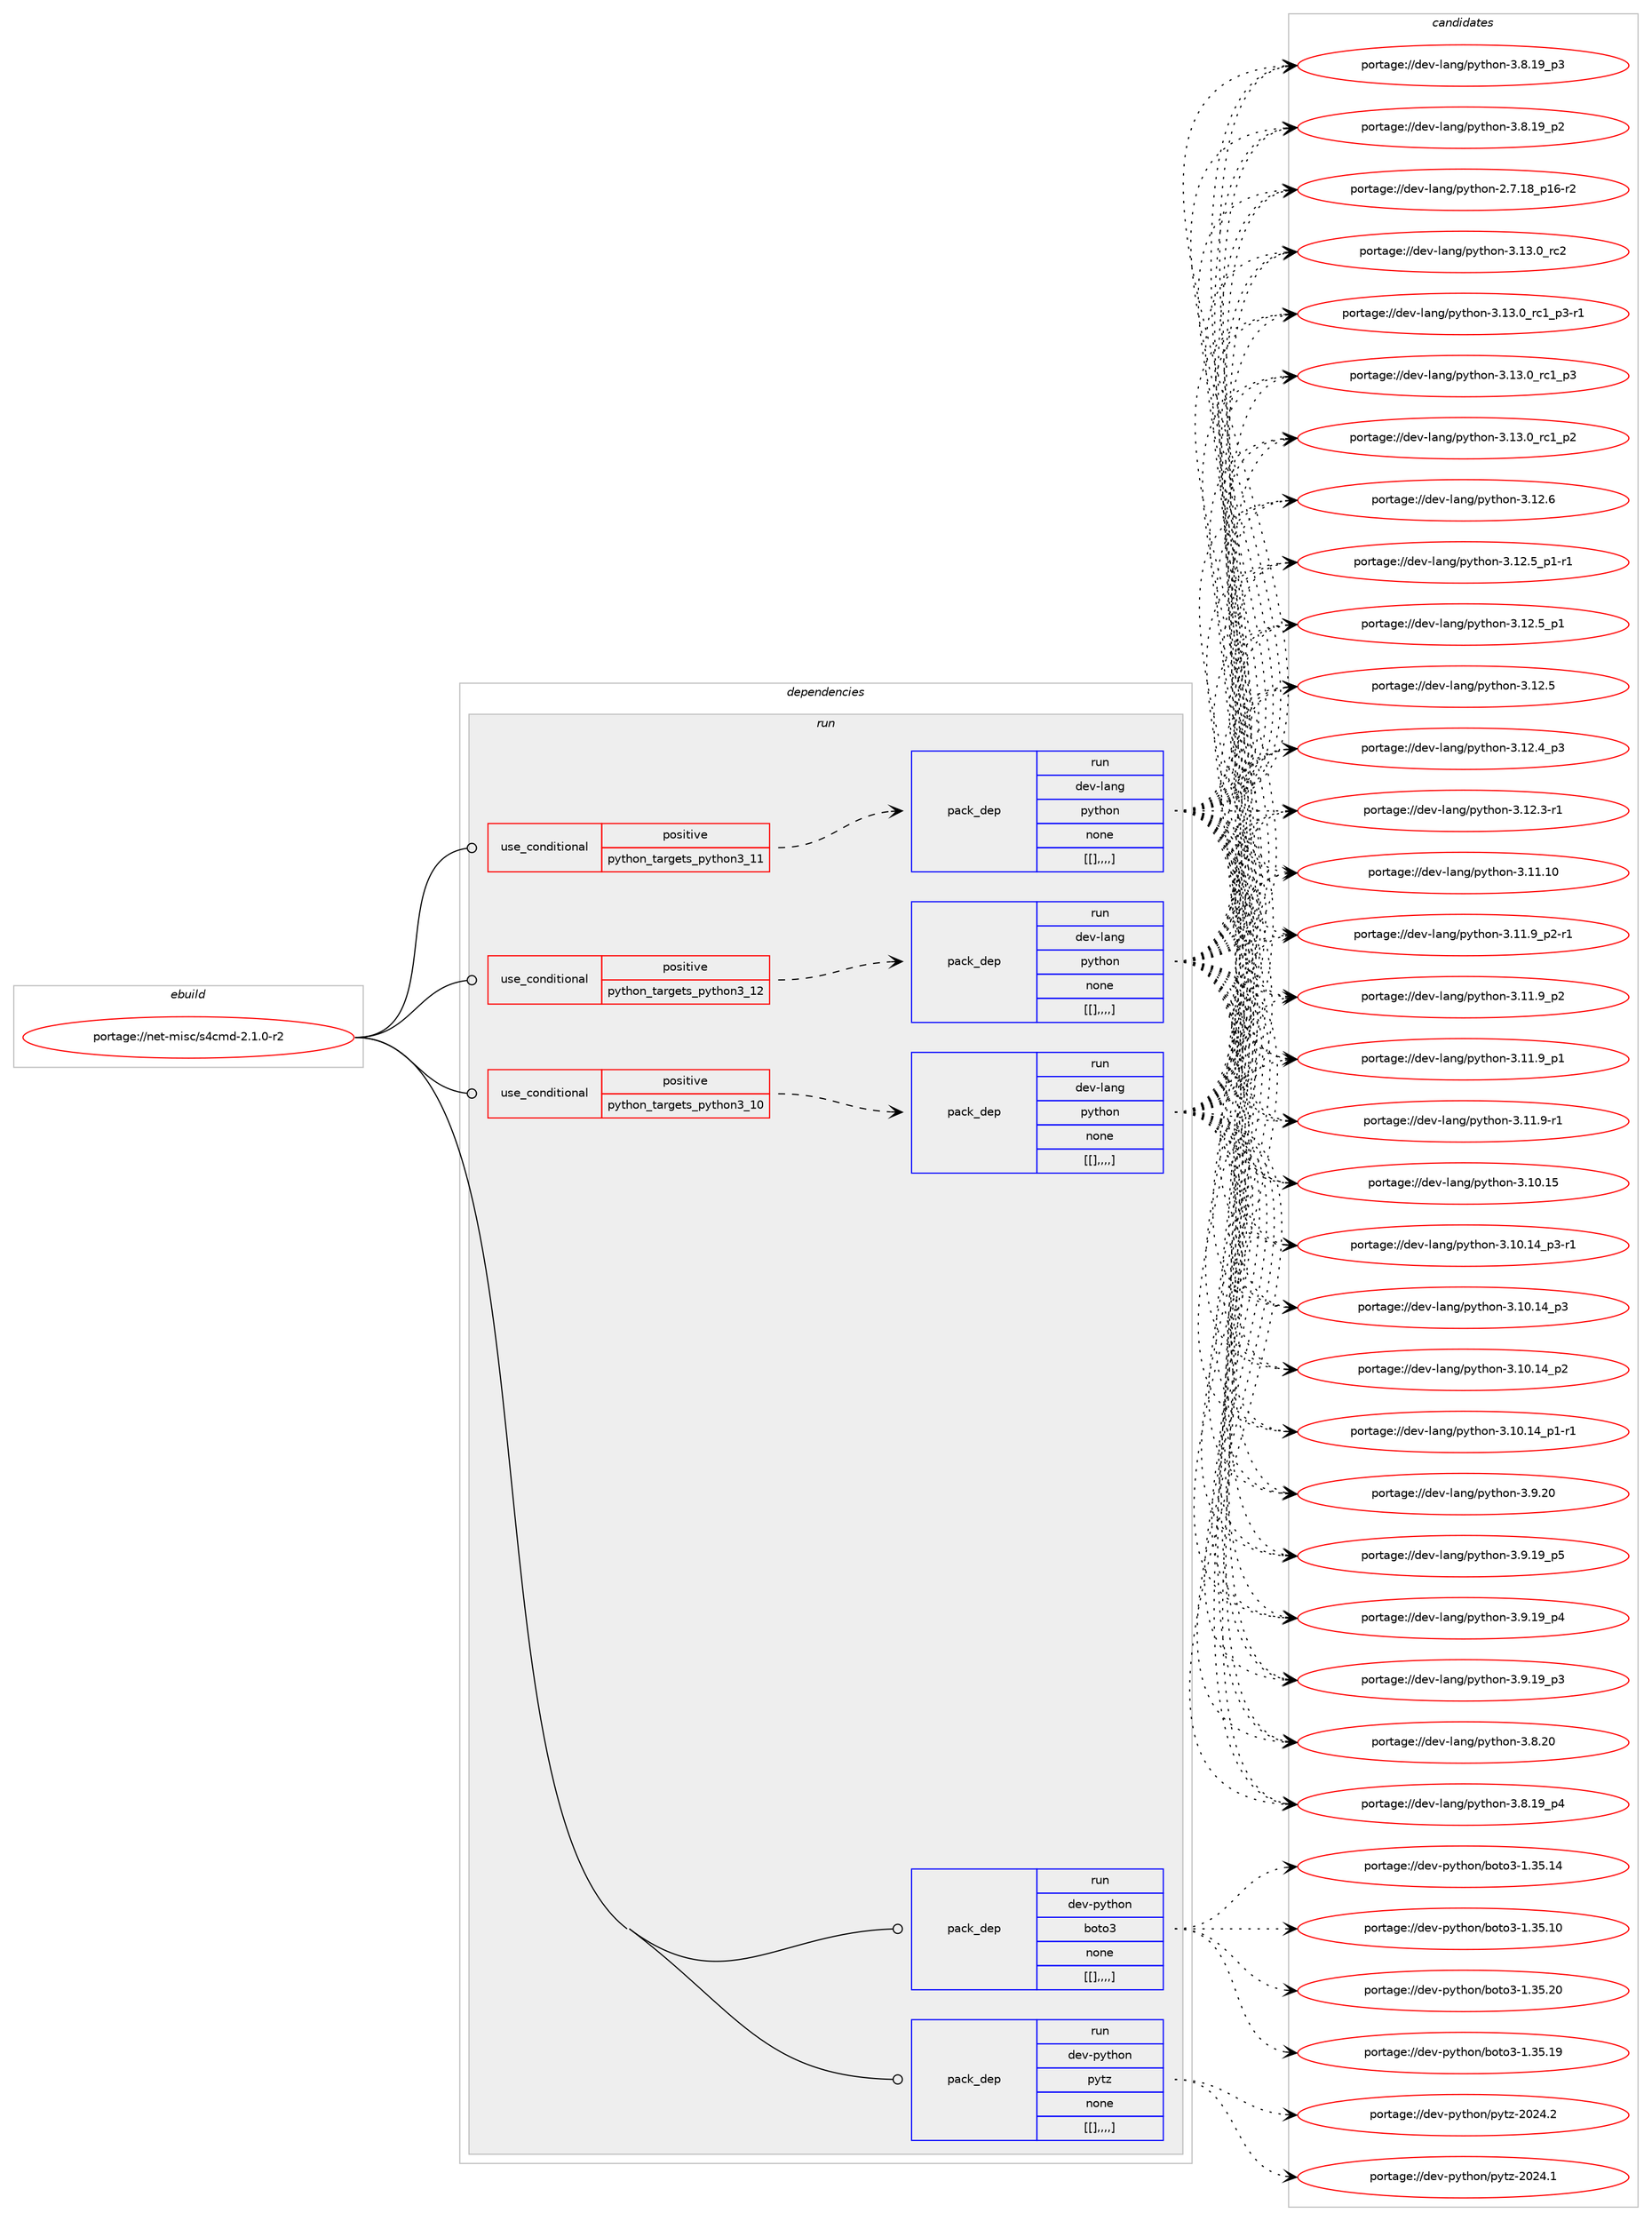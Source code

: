 digraph prolog {

# *************
# Graph options
# *************

newrank=true;
concentrate=true;
compound=true;
graph [rankdir=LR,fontname=Helvetica,fontsize=10,ranksep=1.5];#, ranksep=2.5, nodesep=0.2];
edge  [arrowhead=vee];
node  [fontname=Helvetica,fontsize=10];

# **********
# The ebuild
# **********

subgraph cluster_leftcol {
color=gray;
label=<<i>ebuild</i>>;
id [label="portage://net-misc/s4cmd-2.1.0-r2", color=red, width=4, href="../net-misc/s4cmd-2.1.0-r2.svg"];
}

# ****************
# The dependencies
# ****************

subgraph cluster_midcol {
color=gray;
label=<<i>dependencies</i>>;
subgraph cluster_compile {
fillcolor="#eeeeee";
style=filled;
label=<<i>compile</i>>;
}
subgraph cluster_compileandrun {
fillcolor="#eeeeee";
style=filled;
label=<<i>compile and run</i>>;
}
subgraph cluster_run {
fillcolor="#eeeeee";
style=filled;
label=<<i>run</i>>;
subgraph cond102963 {
dependency392184 [label=<<TABLE BORDER="0" CELLBORDER="1" CELLSPACING="0" CELLPADDING="4"><TR><TD ROWSPAN="3" CELLPADDING="10">use_conditional</TD></TR><TR><TD>positive</TD></TR><TR><TD>python_targets_python3_10</TD></TR></TABLE>>, shape=none, color=red];
subgraph pack286362 {
dependency392185 [label=<<TABLE BORDER="0" CELLBORDER="1" CELLSPACING="0" CELLPADDING="4" WIDTH="220"><TR><TD ROWSPAN="6" CELLPADDING="30">pack_dep</TD></TR><TR><TD WIDTH="110">run</TD></TR><TR><TD>dev-lang</TD></TR><TR><TD>python</TD></TR><TR><TD>none</TD></TR><TR><TD>[[],,,,]</TD></TR></TABLE>>, shape=none, color=blue];
}
dependency392184:e -> dependency392185:w [weight=20,style="dashed",arrowhead="vee"];
}
id:e -> dependency392184:w [weight=20,style="solid",arrowhead="odot"];
subgraph cond102964 {
dependency392186 [label=<<TABLE BORDER="0" CELLBORDER="1" CELLSPACING="0" CELLPADDING="4"><TR><TD ROWSPAN="3" CELLPADDING="10">use_conditional</TD></TR><TR><TD>positive</TD></TR><TR><TD>python_targets_python3_11</TD></TR></TABLE>>, shape=none, color=red];
subgraph pack286363 {
dependency392187 [label=<<TABLE BORDER="0" CELLBORDER="1" CELLSPACING="0" CELLPADDING="4" WIDTH="220"><TR><TD ROWSPAN="6" CELLPADDING="30">pack_dep</TD></TR><TR><TD WIDTH="110">run</TD></TR><TR><TD>dev-lang</TD></TR><TR><TD>python</TD></TR><TR><TD>none</TD></TR><TR><TD>[[],,,,]</TD></TR></TABLE>>, shape=none, color=blue];
}
dependency392186:e -> dependency392187:w [weight=20,style="dashed",arrowhead="vee"];
}
id:e -> dependency392186:w [weight=20,style="solid",arrowhead="odot"];
subgraph cond102965 {
dependency392188 [label=<<TABLE BORDER="0" CELLBORDER="1" CELLSPACING="0" CELLPADDING="4"><TR><TD ROWSPAN="3" CELLPADDING="10">use_conditional</TD></TR><TR><TD>positive</TD></TR><TR><TD>python_targets_python3_12</TD></TR></TABLE>>, shape=none, color=red];
subgraph pack286364 {
dependency392189 [label=<<TABLE BORDER="0" CELLBORDER="1" CELLSPACING="0" CELLPADDING="4" WIDTH="220"><TR><TD ROWSPAN="6" CELLPADDING="30">pack_dep</TD></TR><TR><TD WIDTH="110">run</TD></TR><TR><TD>dev-lang</TD></TR><TR><TD>python</TD></TR><TR><TD>none</TD></TR><TR><TD>[[],,,,]</TD></TR></TABLE>>, shape=none, color=blue];
}
dependency392188:e -> dependency392189:w [weight=20,style="dashed",arrowhead="vee"];
}
id:e -> dependency392188:w [weight=20,style="solid",arrowhead="odot"];
subgraph pack286365 {
dependency392190 [label=<<TABLE BORDER="0" CELLBORDER="1" CELLSPACING="0" CELLPADDING="4" WIDTH="220"><TR><TD ROWSPAN="6" CELLPADDING="30">pack_dep</TD></TR><TR><TD WIDTH="110">run</TD></TR><TR><TD>dev-python</TD></TR><TR><TD>boto3</TD></TR><TR><TD>none</TD></TR><TR><TD>[[],,,,]</TD></TR></TABLE>>, shape=none, color=blue];
}
id:e -> dependency392190:w [weight=20,style="solid",arrowhead="odot"];
subgraph pack286366 {
dependency392191 [label=<<TABLE BORDER="0" CELLBORDER="1" CELLSPACING="0" CELLPADDING="4" WIDTH="220"><TR><TD ROWSPAN="6" CELLPADDING="30">pack_dep</TD></TR><TR><TD WIDTH="110">run</TD></TR><TR><TD>dev-python</TD></TR><TR><TD>pytz</TD></TR><TR><TD>none</TD></TR><TR><TD>[[],,,,]</TD></TR></TABLE>>, shape=none, color=blue];
}
id:e -> dependency392191:w [weight=20,style="solid",arrowhead="odot"];
}
}

# **************
# The candidates
# **************

subgraph cluster_choices {
rank=same;
color=gray;
label=<<i>candidates</i>>;

subgraph choice286362 {
color=black;
nodesep=1;
choice10010111845108971101034711212111610411111045514649514648951149950 [label="portage://dev-lang/python-3.13.0_rc2", color=red, width=4,href="../dev-lang/python-3.13.0_rc2.svg"];
choice1001011184510897110103471121211161041111104551464951464895114994995112514511449 [label="portage://dev-lang/python-3.13.0_rc1_p3-r1", color=red, width=4,href="../dev-lang/python-3.13.0_rc1_p3-r1.svg"];
choice100101118451089711010347112121116104111110455146495146489511499499511251 [label="portage://dev-lang/python-3.13.0_rc1_p3", color=red, width=4,href="../dev-lang/python-3.13.0_rc1_p3.svg"];
choice100101118451089711010347112121116104111110455146495146489511499499511250 [label="portage://dev-lang/python-3.13.0_rc1_p2", color=red, width=4,href="../dev-lang/python-3.13.0_rc1_p2.svg"];
choice10010111845108971101034711212111610411111045514649504654 [label="portage://dev-lang/python-3.12.6", color=red, width=4,href="../dev-lang/python-3.12.6.svg"];
choice1001011184510897110103471121211161041111104551464950465395112494511449 [label="portage://dev-lang/python-3.12.5_p1-r1", color=red, width=4,href="../dev-lang/python-3.12.5_p1-r1.svg"];
choice100101118451089711010347112121116104111110455146495046539511249 [label="portage://dev-lang/python-3.12.5_p1", color=red, width=4,href="../dev-lang/python-3.12.5_p1.svg"];
choice10010111845108971101034711212111610411111045514649504653 [label="portage://dev-lang/python-3.12.5", color=red, width=4,href="../dev-lang/python-3.12.5.svg"];
choice100101118451089711010347112121116104111110455146495046529511251 [label="portage://dev-lang/python-3.12.4_p3", color=red, width=4,href="../dev-lang/python-3.12.4_p3.svg"];
choice100101118451089711010347112121116104111110455146495046514511449 [label="portage://dev-lang/python-3.12.3-r1", color=red, width=4,href="../dev-lang/python-3.12.3-r1.svg"];
choice1001011184510897110103471121211161041111104551464949464948 [label="portage://dev-lang/python-3.11.10", color=red, width=4,href="../dev-lang/python-3.11.10.svg"];
choice1001011184510897110103471121211161041111104551464949465795112504511449 [label="portage://dev-lang/python-3.11.9_p2-r1", color=red, width=4,href="../dev-lang/python-3.11.9_p2-r1.svg"];
choice100101118451089711010347112121116104111110455146494946579511250 [label="portage://dev-lang/python-3.11.9_p2", color=red, width=4,href="../dev-lang/python-3.11.9_p2.svg"];
choice100101118451089711010347112121116104111110455146494946579511249 [label="portage://dev-lang/python-3.11.9_p1", color=red, width=4,href="../dev-lang/python-3.11.9_p1.svg"];
choice100101118451089711010347112121116104111110455146494946574511449 [label="portage://dev-lang/python-3.11.9-r1", color=red, width=4,href="../dev-lang/python-3.11.9-r1.svg"];
choice1001011184510897110103471121211161041111104551464948464953 [label="portage://dev-lang/python-3.10.15", color=red, width=4,href="../dev-lang/python-3.10.15.svg"];
choice100101118451089711010347112121116104111110455146494846495295112514511449 [label="portage://dev-lang/python-3.10.14_p3-r1", color=red, width=4,href="../dev-lang/python-3.10.14_p3-r1.svg"];
choice10010111845108971101034711212111610411111045514649484649529511251 [label="portage://dev-lang/python-3.10.14_p3", color=red, width=4,href="../dev-lang/python-3.10.14_p3.svg"];
choice10010111845108971101034711212111610411111045514649484649529511250 [label="portage://dev-lang/python-3.10.14_p2", color=red, width=4,href="../dev-lang/python-3.10.14_p2.svg"];
choice100101118451089711010347112121116104111110455146494846495295112494511449 [label="portage://dev-lang/python-3.10.14_p1-r1", color=red, width=4,href="../dev-lang/python-3.10.14_p1-r1.svg"];
choice10010111845108971101034711212111610411111045514657465048 [label="portage://dev-lang/python-3.9.20", color=red, width=4,href="../dev-lang/python-3.9.20.svg"];
choice100101118451089711010347112121116104111110455146574649579511253 [label="portage://dev-lang/python-3.9.19_p5", color=red, width=4,href="../dev-lang/python-3.9.19_p5.svg"];
choice100101118451089711010347112121116104111110455146574649579511252 [label="portage://dev-lang/python-3.9.19_p4", color=red, width=4,href="../dev-lang/python-3.9.19_p4.svg"];
choice100101118451089711010347112121116104111110455146574649579511251 [label="portage://dev-lang/python-3.9.19_p3", color=red, width=4,href="../dev-lang/python-3.9.19_p3.svg"];
choice10010111845108971101034711212111610411111045514656465048 [label="portage://dev-lang/python-3.8.20", color=red, width=4,href="../dev-lang/python-3.8.20.svg"];
choice100101118451089711010347112121116104111110455146564649579511252 [label="portage://dev-lang/python-3.8.19_p4", color=red, width=4,href="../dev-lang/python-3.8.19_p4.svg"];
choice100101118451089711010347112121116104111110455146564649579511251 [label="portage://dev-lang/python-3.8.19_p3", color=red, width=4,href="../dev-lang/python-3.8.19_p3.svg"];
choice100101118451089711010347112121116104111110455146564649579511250 [label="portage://dev-lang/python-3.8.19_p2", color=red, width=4,href="../dev-lang/python-3.8.19_p2.svg"];
choice100101118451089711010347112121116104111110455046554649569511249544511450 [label="portage://dev-lang/python-2.7.18_p16-r2", color=red, width=4,href="../dev-lang/python-2.7.18_p16-r2.svg"];
dependency392185:e -> choice10010111845108971101034711212111610411111045514649514648951149950:w [style=dotted,weight="100"];
dependency392185:e -> choice1001011184510897110103471121211161041111104551464951464895114994995112514511449:w [style=dotted,weight="100"];
dependency392185:e -> choice100101118451089711010347112121116104111110455146495146489511499499511251:w [style=dotted,weight="100"];
dependency392185:e -> choice100101118451089711010347112121116104111110455146495146489511499499511250:w [style=dotted,weight="100"];
dependency392185:e -> choice10010111845108971101034711212111610411111045514649504654:w [style=dotted,weight="100"];
dependency392185:e -> choice1001011184510897110103471121211161041111104551464950465395112494511449:w [style=dotted,weight="100"];
dependency392185:e -> choice100101118451089711010347112121116104111110455146495046539511249:w [style=dotted,weight="100"];
dependency392185:e -> choice10010111845108971101034711212111610411111045514649504653:w [style=dotted,weight="100"];
dependency392185:e -> choice100101118451089711010347112121116104111110455146495046529511251:w [style=dotted,weight="100"];
dependency392185:e -> choice100101118451089711010347112121116104111110455146495046514511449:w [style=dotted,weight="100"];
dependency392185:e -> choice1001011184510897110103471121211161041111104551464949464948:w [style=dotted,weight="100"];
dependency392185:e -> choice1001011184510897110103471121211161041111104551464949465795112504511449:w [style=dotted,weight="100"];
dependency392185:e -> choice100101118451089711010347112121116104111110455146494946579511250:w [style=dotted,weight="100"];
dependency392185:e -> choice100101118451089711010347112121116104111110455146494946579511249:w [style=dotted,weight="100"];
dependency392185:e -> choice100101118451089711010347112121116104111110455146494946574511449:w [style=dotted,weight="100"];
dependency392185:e -> choice1001011184510897110103471121211161041111104551464948464953:w [style=dotted,weight="100"];
dependency392185:e -> choice100101118451089711010347112121116104111110455146494846495295112514511449:w [style=dotted,weight="100"];
dependency392185:e -> choice10010111845108971101034711212111610411111045514649484649529511251:w [style=dotted,weight="100"];
dependency392185:e -> choice10010111845108971101034711212111610411111045514649484649529511250:w [style=dotted,weight="100"];
dependency392185:e -> choice100101118451089711010347112121116104111110455146494846495295112494511449:w [style=dotted,weight="100"];
dependency392185:e -> choice10010111845108971101034711212111610411111045514657465048:w [style=dotted,weight="100"];
dependency392185:e -> choice100101118451089711010347112121116104111110455146574649579511253:w [style=dotted,weight="100"];
dependency392185:e -> choice100101118451089711010347112121116104111110455146574649579511252:w [style=dotted,weight="100"];
dependency392185:e -> choice100101118451089711010347112121116104111110455146574649579511251:w [style=dotted,weight="100"];
dependency392185:e -> choice10010111845108971101034711212111610411111045514656465048:w [style=dotted,weight="100"];
dependency392185:e -> choice100101118451089711010347112121116104111110455146564649579511252:w [style=dotted,weight="100"];
dependency392185:e -> choice100101118451089711010347112121116104111110455146564649579511251:w [style=dotted,weight="100"];
dependency392185:e -> choice100101118451089711010347112121116104111110455146564649579511250:w [style=dotted,weight="100"];
dependency392185:e -> choice100101118451089711010347112121116104111110455046554649569511249544511450:w [style=dotted,weight="100"];
}
subgraph choice286363 {
color=black;
nodesep=1;
choice10010111845108971101034711212111610411111045514649514648951149950 [label="portage://dev-lang/python-3.13.0_rc2", color=red, width=4,href="../dev-lang/python-3.13.0_rc2.svg"];
choice1001011184510897110103471121211161041111104551464951464895114994995112514511449 [label="portage://dev-lang/python-3.13.0_rc1_p3-r1", color=red, width=4,href="../dev-lang/python-3.13.0_rc1_p3-r1.svg"];
choice100101118451089711010347112121116104111110455146495146489511499499511251 [label="portage://dev-lang/python-3.13.0_rc1_p3", color=red, width=4,href="../dev-lang/python-3.13.0_rc1_p3.svg"];
choice100101118451089711010347112121116104111110455146495146489511499499511250 [label="portage://dev-lang/python-3.13.0_rc1_p2", color=red, width=4,href="../dev-lang/python-3.13.0_rc1_p2.svg"];
choice10010111845108971101034711212111610411111045514649504654 [label="portage://dev-lang/python-3.12.6", color=red, width=4,href="../dev-lang/python-3.12.6.svg"];
choice1001011184510897110103471121211161041111104551464950465395112494511449 [label="portage://dev-lang/python-3.12.5_p1-r1", color=red, width=4,href="../dev-lang/python-3.12.5_p1-r1.svg"];
choice100101118451089711010347112121116104111110455146495046539511249 [label="portage://dev-lang/python-3.12.5_p1", color=red, width=4,href="../dev-lang/python-3.12.5_p1.svg"];
choice10010111845108971101034711212111610411111045514649504653 [label="portage://dev-lang/python-3.12.5", color=red, width=4,href="../dev-lang/python-3.12.5.svg"];
choice100101118451089711010347112121116104111110455146495046529511251 [label="portage://dev-lang/python-3.12.4_p3", color=red, width=4,href="../dev-lang/python-3.12.4_p3.svg"];
choice100101118451089711010347112121116104111110455146495046514511449 [label="portage://dev-lang/python-3.12.3-r1", color=red, width=4,href="../dev-lang/python-3.12.3-r1.svg"];
choice1001011184510897110103471121211161041111104551464949464948 [label="portage://dev-lang/python-3.11.10", color=red, width=4,href="../dev-lang/python-3.11.10.svg"];
choice1001011184510897110103471121211161041111104551464949465795112504511449 [label="portage://dev-lang/python-3.11.9_p2-r1", color=red, width=4,href="../dev-lang/python-3.11.9_p2-r1.svg"];
choice100101118451089711010347112121116104111110455146494946579511250 [label="portage://dev-lang/python-3.11.9_p2", color=red, width=4,href="../dev-lang/python-3.11.9_p2.svg"];
choice100101118451089711010347112121116104111110455146494946579511249 [label="portage://dev-lang/python-3.11.9_p1", color=red, width=4,href="../dev-lang/python-3.11.9_p1.svg"];
choice100101118451089711010347112121116104111110455146494946574511449 [label="portage://dev-lang/python-3.11.9-r1", color=red, width=4,href="../dev-lang/python-3.11.9-r1.svg"];
choice1001011184510897110103471121211161041111104551464948464953 [label="portage://dev-lang/python-3.10.15", color=red, width=4,href="../dev-lang/python-3.10.15.svg"];
choice100101118451089711010347112121116104111110455146494846495295112514511449 [label="portage://dev-lang/python-3.10.14_p3-r1", color=red, width=4,href="../dev-lang/python-3.10.14_p3-r1.svg"];
choice10010111845108971101034711212111610411111045514649484649529511251 [label="portage://dev-lang/python-3.10.14_p3", color=red, width=4,href="../dev-lang/python-3.10.14_p3.svg"];
choice10010111845108971101034711212111610411111045514649484649529511250 [label="portage://dev-lang/python-3.10.14_p2", color=red, width=4,href="../dev-lang/python-3.10.14_p2.svg"];
choice100101118451089711010347112121116104111110455146494846495295112494511449 [label="portage://dev-lang/python-3.10.14_p1-r1", color=red, width=4,href="../dev-lang/python-3.10.14_p1-r1.svg"];
choice10010111845108971101034711212111610411111045514657465048 [label="portage://dev-lang/python-3.9.20", color=red, width=4,href="../dev-lang/python-3.9.20.svg"];
choice100101118451089711010347112121116104111110455146574649579511253 [label="portage://dev-lang/python-3.9.19_p5", color=red, width=4,href="../dev-lang/python-3.9.19_p5.svg"];
choice100101118451089711010347112121116104111110455146574649579511252 [label="portage://dev-lang/python-3.9.19_p4", color=red, width=4,href="../dev-lang/python-3.9.19_p4.svg"];
choice100101118451089711010347112121116104111110455146574649579511251 [label="portage://dev-lang/python-3.9.19_p3", color=red, width=4,href="../dev-lang/python-3.9.19_p3.svg"];
choice10010111845108971101034711212111610411111045514656465048 [label="portage://dev-lang/python-3.8.20", color=red, width=4,href="../dev-lang/python-3.8.20.svg"];
choice100101118451089711010347112121116104111110455146564649579511252 [label="portage://dev-lang/python-3.8.19_p4", color=red, width=4,href="../dev-lang/python-3.8.19_p4.svg"];
choice100101118451089711010347112121116104111110455146564649579511251 [label="portage://dev-lang/python-3.8.19_p3", color=red, width=4,href="../dev-lang/python-3.8.19_p3.svg"];
choice100101118451089711010347112121116104111110455146564649579511250 [label="portage://dev-lang/python-3.8.19_p2", color=red, width=4,href="../dev-lang/python-3.8.19_p2.svg"];
choice100101118451089711010347112121116104111110455046554649569511249544511450 [label="portage://dev-lang/python-2.7.18_p16-r2", color=red, width=4,href="../dev-lang/python-2.7.18_p16-r2.svg"];
dependency392187:e -> choice10010111845108971101034711212111610411111045514649514648951149950:w [style=dotted,weight="100"];
dependency392187:e -> choice1001011184510897110103471121211161041111104551464951464895114994995112514511449:w [style=dotted,weight="100"];
dependency392187:e -> choice100101118451089711010347112121116104111110455146495146489511499499511251:w [style=dotted,weight="100"];
dependency392187:e -> choice100101118451089711010347112121116104111110455146495146489511499499511250:w [style=dotted,weight="100"];
dependency392187:e -> choice10010111845108971101034711212111610411111045514649504654:w [style=dotted,weight="100"];
dependency392187:e -> choice1001011184510897110103471121211161041111104551464950465395112494511449:w [style=dotted,weight="100"];
dependency392187:e -> choice100101118451089711010347112121116104111110455146495046539511249:w [style=dotted,weight="100"];
dependency392187:e -> choice10010111845108971101034711212111610411111045514649504653:w [style=dotted,weight="100"];
dependency392187:e -> choice100101118451089711010347112121116104111110455146495046529511251:w [style=dotted,weight="100"];
dependency392187:e -> choice100101118451089711010347112121116104111110455146495046514511449:w [style=dotted,weight="100"];
dependency392187:e -> choice1001011184510897110103471121211161041111104551464949464948:w [style=dotted,weight="100"];
dependency392187:e -> choice1001011184510897110103471121211161041111104551464949465795112504511449:w [style=dotted,weight="100"];
dependency392187:e -> choice100101118451089711010347112121116104111110455146494946579511250:w [style=dotted,weight="100"];
dependency392187:e -> choice100101118451089711010347112121116104111110455146494946579511249:w [style=dotted,weight="100"];
dependency392187:e -> choice100101118451089711010347112121116104111110455146494946574511449:w [style=dotted,weight="100"];
dependency392187:e -> choice1001011184510897110103471121211161041111104551464948464953:w [style=dotted,weight="100"];
dependency392187:e -> choice100101118451089711010347112121116104111110455146494846495295112514511449:w [style=dotted,weight="100"];
dependency392187:e -> choice10010111845108971101034711212111610411111045514649484649529511251:w [style=dotted,weight="100"];
dependency392187:e -> choice10010111845108971101034711212111610411111045514649484649529511250:w [style=dotted,weight="100"];
dependency392187:e -> choice100101118451089711010347112121116104111110455146494846495295112494511449:w [style=dotted,weight="100"];
dependency392187:e -> choice10010111845108971101034711212111610411111045514657465048:w [style=dotted,weight="100"];
dependency392187:e -> choice100101118451089711010347112121116104111110455146574649579511253:w [style=dotted,weight="100"];
dependency392187:e -> choice100101118451089711010347112121116104111110455146574649579511252:w [style=dotted,weight="100"];
dependency392187:e -> choice100101118451089711010347112121116104111110455146574649579511251:w [style=dotted,weight="100"];
dependency392187:e -> choice10010111845108971101034711212111610411111045514656465048:w [style=dotted,weight="100"];
dependency392187:e -> choice100101118451089711010347112121116104111110455146564649579511252:w [style=dotted,weight="100"];
dependency392187:e -> choice100101118451089711010347112121116104111110455146564649579511251:w [style=dotted,weight="100"];
dependency392187:e -> choice100101118451089711010347112121116104111110455146564649579511250:w [style=dotted,weight="100"];
dependency392187:e -> choice100101118451089711010347112121116104111110455046554649569511249544511450:w [style=dotted,weight="100"];
}
subgraph choice286364 {
color=black;
nodesep=1;
choice10010111845108971101034711212111610411111045514649514648951149950 [label="portage://dev-lang/python-3.13.0_rc2", color=red, width=4,href="../dev-lang/python-3.13.0_rc2.svg"];
choice1001011184510897110103471121211161041111104551464951464895114994995112514511449 [label="portage://dev-lang/python-3.13.0_rc1_p3-r1", color=red, width=4,href="../dev-lang/python-3.13.0_rc1_p3-r1.svg"];
choice100101118451089711010347112121116104111110455146495146489511499499511251 [label="portage://dev-lang/python-3.13.0_rc1_p3", color=red, width=4,href="../dev-lang/python-3.13.0_rc1_p3.svg"];
choice100101118451089711010347112121116104111110455146495146489511499499511250 [label="portage://dev-lang/python-3.13.0_rc1_p2", color=red, width=4,href="../dev-lang/python-3.13.0_rc1_p2.svg"];
choice10010111845108971101034711212111610411111045514649504654 [label="portage://dev-lang/python-3.12.6", color=red, width=4,href="../dev-lang/python-3.12.6.svg"];
choice1001011184510897110103471121211161041111104551464950465395112494511449 [label="portage://dev-lang/python-3.12.5_p1-r1", color=red, width=4,href="../dev-lang/python-3.12.5_p1-r1.svg"];
choice100101118451089711010347112121116104111110455146495046539511249 [label="portage://dev-lang/python-3.12.5_p1", color=red, width=4,href="../dev-lang/python-3.12.5_p1.svg"];
choice10010111845108971101034711212111610411111045514649504653 [label="portage://dev-lang/python-3.12.5", color=red, width=4,href="../dev-lang/python-3.12.5.svg"];
choice100101118451089711010347112121116104111110455146495046529511251 [label="portage://dev-lang/python-3.12.4_p3", color=red, width=4,href="../dev-lang/python-3.12.4_p3.svg"];
choice100101118451089711010347112121116104111110455146495046514511449 [label="portage://dev-lang/python-3.12.3-r1", color=red, width=4,href="../dev-lang/python-3.12.3-r1.svg"];
choice1001011184510897110103471121211161041111104551464949464948 [label="portage://dev-lang/python-3.11.10", color=red, width=4,href="../dev-lang/python-3.11.10.svg"];
choice1001011184510897110103471121211161041111104551464949465795112504511449 [label="portage://dev-lang/python-3.11.9_p2-r1", color=red, width=4,href="../dev-lang/python-3.11.9_p2-r1.svg"];
choice100101118451089711010347112121116104111110455146494946579511250 [label="portage://dev-lang/python-3.11.9_p2", color=red, width=4,href="../dev-lang/python-3.11.9_p2.svg"];
choice100101118451089711010347112121116104111110455146494946579511249 [label="portage://dev-lang/python-3.11.9_p1", color=red, width=4,href="../dev-lang/python-3.11.9_p1.svg"];
choice100101118451089711010347112121116104111110455146494946574511449 [label="portage://dev-lang/python-3.11.9-r1", color=red, width=4,href="../dev-lang/python-3.11.9-r1.svg"];
choice1001011184510897110103471121211161041111104551464948464953 [label="portage://dev-lang/python-3.10.15", color=red, width=4,href="../dev-lang/python-3.10.15.svg"];
choice100101118451089711010347112121116104111110455146494846495295112514511449 [label="portage://dev-lang/python-3.10.14_p3-r1", color=red, width=4,href="../dev-lang/python-3.10.14_p3-r1.svg"];
choice10010111845108971101034711212111610411111045514649484649529511251 [label="portage://dev-lang/python-3.10.14_p3", color=red, width=4,href="../dev-lang/python-3.10.14_p3.svg"];
choice10010111845108971101034711212111610411111045514649484649529511250 [label="portage://dev-lang/python-3.10.14_p2", color=red, width=4,href="../dev-lang/python-3.10.14_p2.svg"];
choice100101118451089711010347112121116104111110455146494846495295112494511449 [label="portage://dev-lang/python-3.10.14_p1-r1", color=red, width=4,href="../dev-lang/python-3.10.14_p1-r1.svg"];
choice10010111845108971101034711212111610411111045514657465048 [label="portage://dev-lang/python-3.9.20", color=red, width=4,href="../dev-lang/python-3.9.20.svg"];
choice100101118451089711010347112121116104111110455146574649579511253 [label="portage://dev-lang/python-3.9.19_p5", color=red, width=4,href="../dev-lang/python-3.9.19_p5.svg"];
choice100101118451089711010347112121116104111110455146574649579511252 [label="portage://dev-lang/python-3.9.19_p4", color=red, width=4,href="../dev-lang/python-3.9.19_p4.svg"];
choice100101118451089711010347112121116104111110455146574649579511251 [label="portage://dev-lang/python-3.9.19_p3", color=red, width=4,href="../dev-lang/python-3.9.19_p3.svg"];
choice10010111845108971101034711212111610411111045514656465048 [label="portage://dev-lang/python-3.8.20", color=red, width=4,href="../dev-lang/python-3.8.20.svg"];
choice100101118451089711010347112121116104111110455146564649579511252 [label="portage://dev-lang/python-3.8.19_p4", color=red, width=4,href="../dev-lang/python-3.8.19_p4.svg"];
choice100101118451089711010347112121116104111110455146564649579511251 [label="portage://dev-lang/python-3.8.19_p3", color=red, width=4,href="../dev-lang/python-3.8.19_p3.svg"];
choice100101118451089711010347112121116104111110455146564649579511250 [label="portage://dev-lang/python-3.8.19_p2", color=red, width=4,href="../dev-lang/python-3.8.19_p2.svg"];
choice100101118451089711010347112121116104111110455046554649569511249544511450 [label="portage://dev-lang/python-2.7.18_p16-r2", color=red, width=4,href="../dev-lang/python-2.7.18_p16-r2.svg"];
dependency392189:e -> choice10010111845108971101034711212111610411111045514649514648951149950:w [style=dotted,weight="100"];
dependency392189:e -> choice1001011184510897110103471121211161041111104551464951464895114994995112514511449:w [style=dotted,weight="100"];
dependency392189:e -> choice100101118451089711010347112121116104111110455146495146489511499499511251:w [style=dotted,weight="100"];
dependency392189:e -> choice100101118451089711010347112121116104111110455146495146489511499499511250:w [style=dotted,weight="100"];
dependency392189:e -> choice10010111845108971101034711212111610411111045514649504654:w [style=dotted,weight="100"];
dependency392189:e -> choice1001011184510897110103471121211161041111104551464950465395112494511449:w [style=dotted,weight="100"];
dependency392189:e -> choice100101118451089711010347112121116104111110455146495046539511249:w [style=dotted,weight="100"];
dependency392189:e -> choice10010111845108971101034711212111610411111045514649504653:w [style=dotted,weight="100"];
dependency392189:e -> choice100101118451089711010347112121116104111110455146495046529511251:w [style=dotted,weight="100"];
dependency392189:e -> choice100101118451089711010347112121116104111110455146495046514511449:w [style=dotted,weight="100"];
dependency392189:e -> choice1001011184510897110103471121211161041111104551464949464948:w [style=dotted,weight="100"];
dependency392189:e -> choice1001011184510897110103471121211161041111104551464949465795112504511449:w [style=dotted,weight="100"];
dependency392189:e -> choice100101118451089711010347112121116104111110455146494946579511250:w [style=dotted,weight="100"];
dependency392189:e -> choice100101118451089711010347112121116104111110455146494946579511249:w [style=dotted,weight="100"];
dependency392189:e -> choice100101118451089711010347112121116104111110455146494946574511449:w [style=dotted,weight="100"];
dependency392189:e -> choice1001011184510897110103471121211161041111104551464948464953:w [style=dotted,weight="100"];
dependency392189:e -> choice100101118451089711010347112121116104111110455146494846495295112514511449:w [style=dotted,weight="100"];
dependency392189:e -> choice10010111845108971101034711212111610411111045514649484649529511251:w [style=dotted,weight="100"];
dependency392189:e -> choice10010111845108971101034711212111610411111045514649484649529511250:w [style=dotted,weight="100"];
dependency392189:e -> choice100101118451089711010347112121116104111110455146494846495295112494511449:w [style=dotted,weight="100"];
dependency392189:e -> choice10010111845108971101034711212111610411111045514657465048:w [style=dotted,weight="100"];
dependency392189:e -> choice100101118451089711010347112121116104111110455146574649579511253:w [style=dotted,weight="100"];
dependency392189:e -> choice100101118451089711010347112121116104111110455146574649579511252:w [style=dotted,weight="100"];
dependency392189:e -> choice100101118451089711010347112121116104111110455146574649579511251:w [style=dotted,weight="100"];
dependency392189:e -> choice10010111845108971101034711212111610411111045514656465048:w [style=dotted,weight="100"];
dependency392189:e -> choice100101118451089711010347112121116104111110455146564649579511252:w [style=dotted,weight="100"];
dependency392189:e -> choice100101118451089711010347112121116104111110455146564649579511251:w [style=dotted,weight="100"];
dependency392189:e -> choice100101118451089711010347112121116104111110455146564649579511250:w [style=dotted,weight="100"];
dependency392189:e -> choice100101118451089711010347112121116104111110455046554649569511249544511450:w [style=dotted,weight="100"];
}
subgraph choice286365 {
color=black;
nodesep=1;
choice100101118451121211161041111104798111116111514549465153465048 [label="portage://dev-python/boto3-1.35.20", color=red, width=4,href="../dev-python/boto3-1.35.20.svg"];
choice100101118451121211161041111104798111116111514549465153464957 [label="portage://dev-python/boto3-1.35.19", color=red, width=4,href="../dev-python/boto3-1.35.19.svg"];
choice100101118451121211161041111104798111116111514549465153464952 [label="portage://dev-python/boto3-1.35.14", color=red, width=4,href="../dev-python/boto3-1.35.14.svg"];
choice100101118451121211161041111104798111116111514549465153464948 [label="portage://dev-python/boto3-1.35.10", color=red, width=4,href="../dev-python/boto3-1.35.10.svg"];
dependency392190:e -> choice100101118451121211161041111104798111116111514549465153465048:w [style=dotted,weight="100"];
dependency392190:e -> choice100101118451121211161041111104798111116111514549465153464957:w [style=dotted,weight="100"];
dependency392190:e -> choice100101118451121211161041111104798111116111514549465153464952:w [style=dotted,weight="100"];
dependency392190:e -> choice100101118451121211161041111104798111116111514549465153464948:w [style=dotted,weight="100"];
}
subgraph choice286366 {
color=black;
nodesep=1;
choice100101118451121211161041111104711212111612245504850524650 [label="portage://dev-python/pytz-2024.2", color=red, width=4,href="../dev-python/pytz-2024.2.svg"];
choice100101118451121211161041111104711212111612245504850524649 [label="portage://dev-python/pytz-2024.1", color=red, width=4,href="../dev-python/pytz-2024.1.svg"];
dependency392191:e -> choice100101118451121211161041111104711212111612245504850524650:w [style=dotted,weight="100"];
dependency392191:e -> choice100101118451121211161041111104711212111612245504850524649:w [style=dotted,weight="100"];
}
}

}
